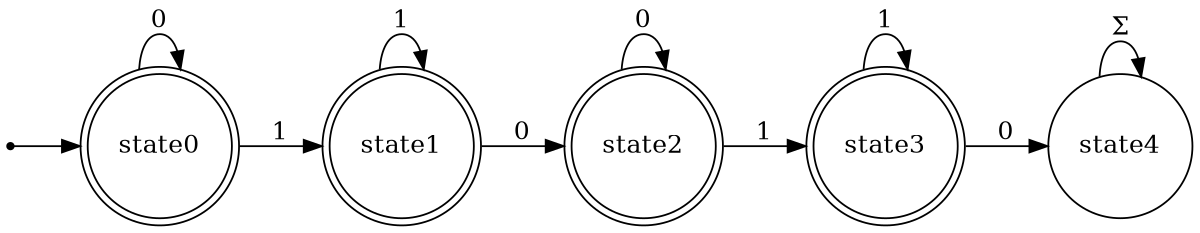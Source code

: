 digraph finite_state_machine {
	rankdir=LR size="8,5"
	node [shape=doublecircle]
	state0
	state2
	state1
	state3
	node [shape=circle]
	state0 -> state1 [label=1]
	state0 -> state0 [label=0]
	state2 -> state3 [label=1]
	state2 -> state2 [label=0]
	state4 -> state4 [label="Σ"]
	state1 -> state1 [label=1]
	state1 -> state2 [label=0]
	state3 -> state3 [label=1]
	state3 -> state4 [label=0]
	node [shape=point]
	start
	start -> state0
}